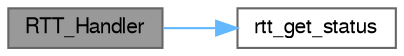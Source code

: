 digraph "RTT_Handler"
{
 // LATEX_PDF_SIZE
  bgcolor="transparent";
  edge [fontname=FreeSans,fontsize=10,labelfontname=FreeSans,labelfontsize=10];
  node [fontname=FreeSans,fontsize=10,shape=box,height=0.2,width=0.4];
  rankdir="LR";
  Node1 [label="RTT_Handler",height=0.2,width=0.4,color="gray40", fillcolor="grey60", style="filled", fontcolor="black",tooltip="Interrupt handler for the RTT."];
  Node1 -> Node2 [color="steelblue1",style="solid"];
  Node2 [label="rtt_get_status",height=0.2,width=0.4,color="grey40", fillcolor="white", style="filled",URL="$group__sam__drivers__rtt__group.html#ga1e3389c8ff4e0905d5ade36227a8faa0",tooltip="Get the status register value of the given RTT."];
}
